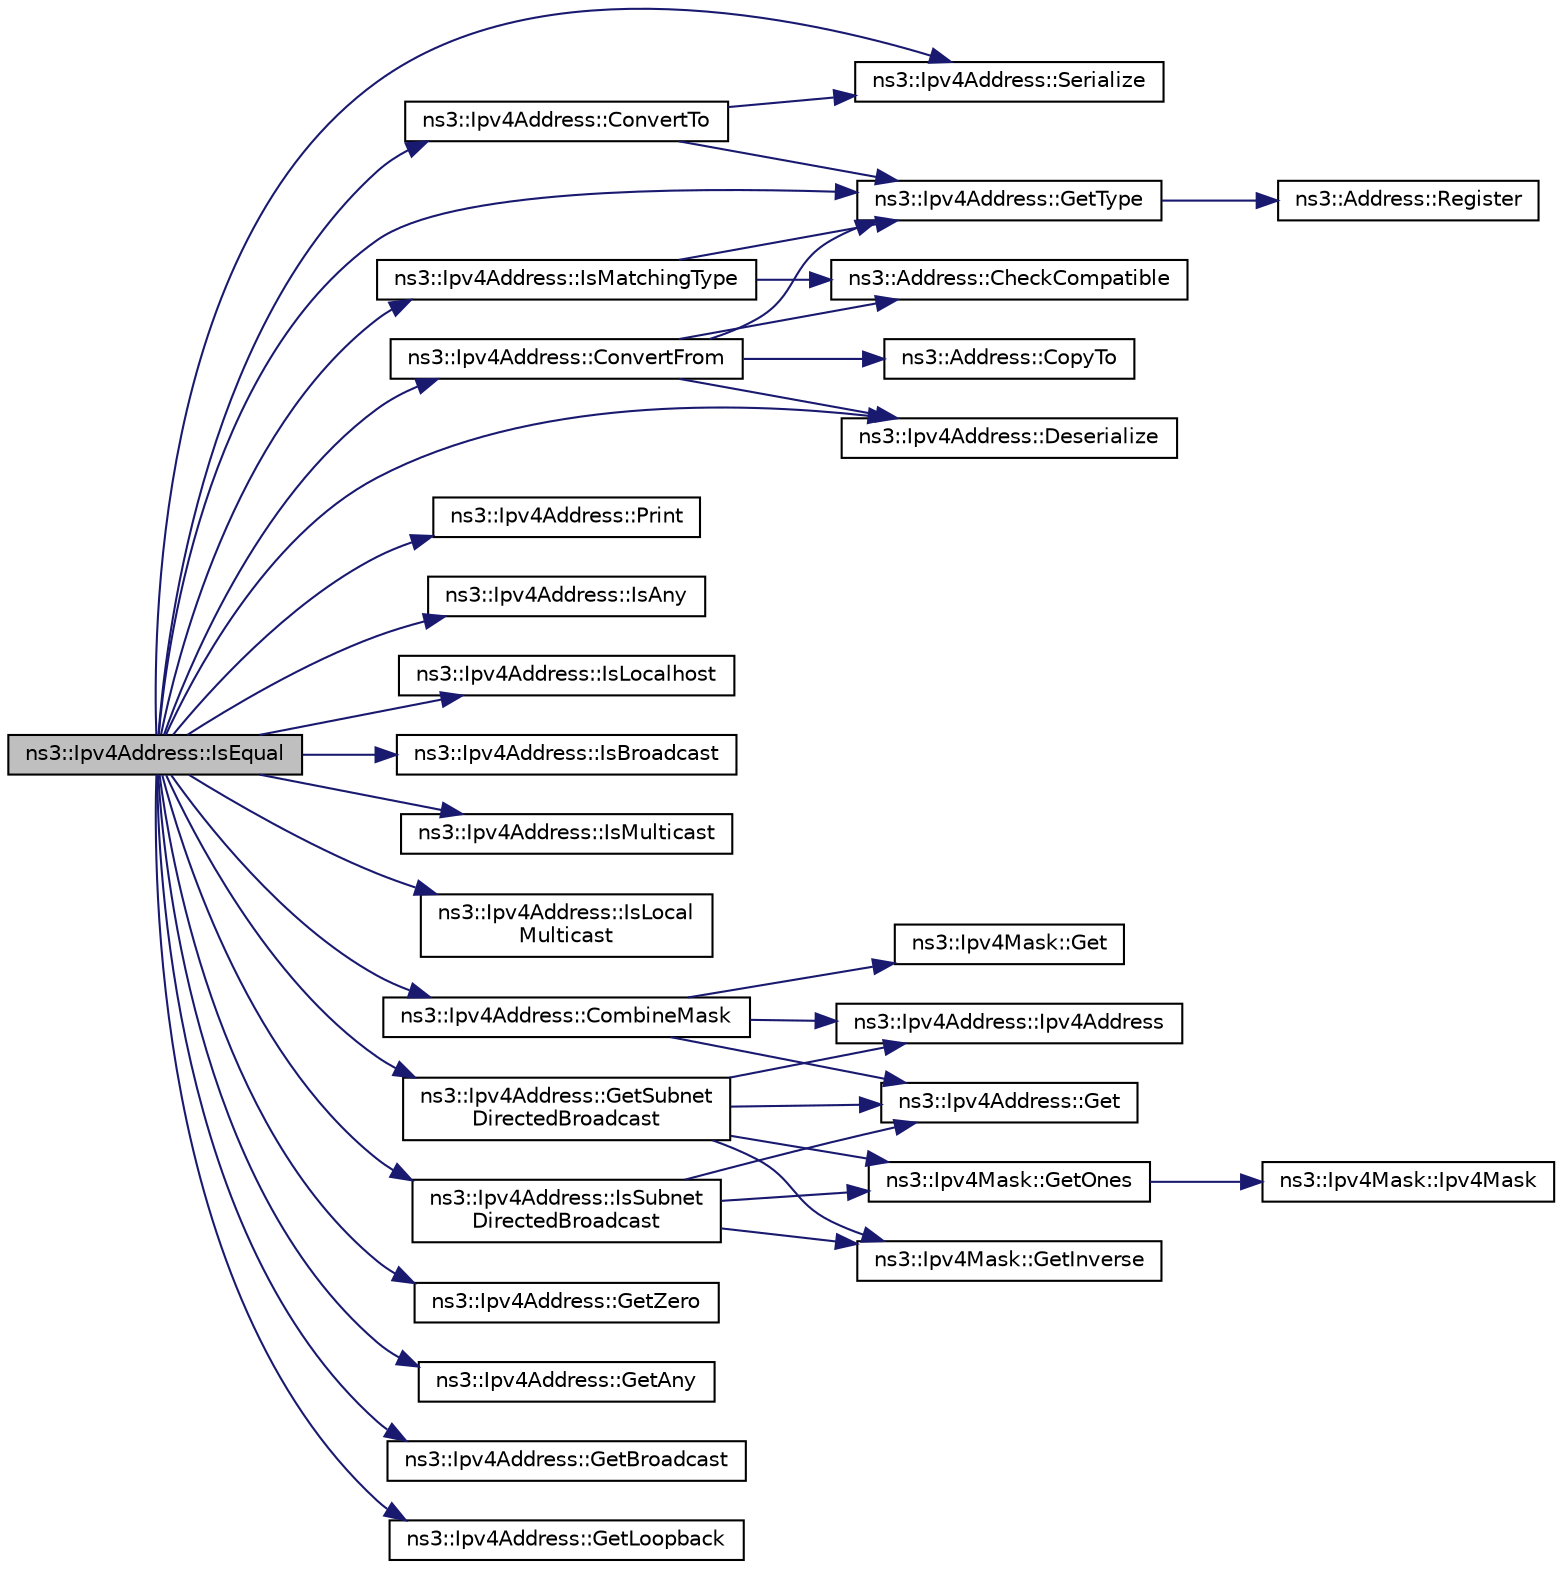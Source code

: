 digraph "ns3::Ipv4Address::IsEqual"
{
  edge [fontname="Helvetica",fontsize="10",labelfontname="Helvetica",labelfontsize="10"];
  node [fontname="Helvetica",fontsize="10",shape=record];
  rankdir="LR";
  Node1 [label="ns3::Ipv4Address::IsEqual",height=0.2,width=0.4,color="black", fillcolor="grey75", style="filled", fontcolor="black"];
  Node1 -> Node2 [color="midnightblue",fontsize="10",style="solid"];
  Node2 [label="ns3::Ipv4Address::Serialize",height=0.2,width=0.4,color="black", fillcolor="white", style="filled",URL="$de/d55/classns3_1_1Ipv4Address.html#afa8e7c9d7347c91dfcf5dab3f4a71a2b"];
  Node1 -> Node3 [color="midnightblue",fontsize="10",style="solid"];
  Node3 [label="ns3::Ipv4Address::Deserialize",height=0.2,width=0.4,color="black", fillcolor="white", style="filled",URL="$de/d55/classns3_1_1Ipv4Address.html#ac6e205258d95465ce51c148e51590760"];
  Node1 -> Node4 [color="midnightblue",fontsize="10",style="solid"];
  Node4 [label="ns3::Ipv4Address::Print",height=0.2,width=0.4,color="black", fillcolor="white", style="filled",URL="$de/d55/classns3_1_1Ipv4Address.html#aa1eb6e1e4a2ab0c24a9c371dcefdb766",tooltip="Print this address to the given output stream. "];
  Node1 -> Node5 [color="midnightblue",fontsize="10",style="solid"];
  Node5 [label="ns3::Ipv4Address::IsAny",height=0.2,width=0.4,color="black", fillcolor="white", style="filled",URL="$de/d55/classns3_1_1Ipv4Address.html#a7bc77c0c478220dca4b9a6f5eb25f94a"];
  Node1 -> Node6 [color="midnightblue",fontsize="10",style="solid"];
  Node6 [label="ns3::Ipv4Address::IsLocalhost",height=0.2,width=0.4,color="black", fillcolor="white", style="filled",URL="$de/d55/classns3_1_1Ipv4Address.html#acd7dcbde35cf301876c9a5244ac3795c"];
  Node1 -> Node7 [color="midnightblue",fontsize="10",style="solid"];
  Node7 [label="ns3::Ipv4Address::IsBroadcast",height=0.2,width=0.4,color="black", fillcolor="white", style="filled",URL="$de/d55/classns3_1_1Ipv4Address.html#acff8d940bf4cc9282cf67c75eb9d777f"];
  Node1 -> Node8 [color="midnightblue",fontsize="10",style="solid"];
  Node8 [label="ns3::Ipv4Address::IsMulticast",height=0.2,width=0.4,color="black", fillcolor="white", style="filled",URL="$de/d55/classns3_1_1Ipv4Address.html#a7dac4e93c61099b55ba711b137e31c77"];
  Node1 -> Node9 [color="midnightblue",fontsize="10",style="solid"];
  Node9 [label="ns3::Ipv4Address::IsLocal\lMulticast",height=0.2,width=0.4,color="black", fillcolor="white", style="filled",URL="$de/d55/classns3_1_1Ipv4Address.html#a1a072239d7be84f9a2a454f4f9647dc4"];
  Node1 -> Node10 [color="midnightblue",fontsize="10",style="solid"];
  Node10 [label="ns3::Ipv4Address::CombineMask",height=0.2,width=0.4,color="black", fillcolor="white", style="filled",URL="$de/d55/classns3_1_1Ipv4Address.html#abc9bf1629800f0809d97dfd8b5c38bc7",tooltip="Combine this address with a network mask. "];
  Node10 -> Node11 [color="midnightblue",fontsize="10",style="solid"];
  Node11 [label="ns3::Ipv4Address::Ipv4Address",height=0.2,width=0.4,color="black", fillcolor="white", style="filled",URL="$de/d55/classns3_1_1Ipv4Address.html#aaabb51dd481f4b6908afd72affc49b20"];
  Node10 -> Node12 [color="midnightblue",fontsize="10",style="solid"];
  Node12 [label="ns3::Ipv4Address::Get",height=0.2,width=0.4,color="black", fillcolor="white", style="filled",URL="$de/d55/classns3_1_1Ipv4Address.html#ae65810a69898982e927b83660d3bc4d8"];
  Node10 -> Node13 [color="midnightblue",fontsize="10",style="solid"];
  Node13 [label="ns3::Ipv4Mask::Get",height=0.2,width=0.4,color="black", fillcolor="white", style="filled",URL="$d5/df8/classns3_1_1Ipv4Mask.html#ac557d10d9807bbc022ed64e2b929b2db"];
  Node1 -> Node14 [color="midnightblue",fontsize="10",style="solid"];
  Node14 [label="ns3::Ipv4Address::GetSubnet\lDirectedBroadcast",height=0.2,width=0.4,color="black", fillcolor="white", style="filled",URL="$de/d55/classns3_1_1Ipv4Address.html#a685b27840c2d37f623c99ac2ad6f756c",tooltip="Generate subnet-directed broadcast address corresponding to mask. "];
  Node14 -> Node15 [color="midnightblue",fontsize="10",style="solid"];
  Node15 [label="ns3::Ipv4Mask::GetOnes",height=0.2,width=0.4,color="black", fillcolor="white", style="filled",URL="$d5/df8/classns3_1_1Ipv4Mask.html#af712cbdf28c039025d4aa45fa7e243dd"];
  Node15 -> Node16 [color="midnightblue",fontsize="10",style="solid"];
  Node16 [label="ns3::Ipv4Mask::Ipv4Mask",height=0.2,width=0.4,color="black", fillcolor="white", style="filled",URL="$d5/df8/classns3_1_1Ipv4Mask.html#a4f877fcb3423f63debab168c83213627"];
  Node14 -> Node11 [color="midnightblue",fontsize="10",style="solid"];
  Node14 -> Node12 [color="midnightblue",fontsize="10",style="solid"];
  Node14 -> Node17 [color="midnightblue",fontsize="10",style="solid"];
  Node17 [label="ns3::Ipv4Mask::GetInverse",height=0.2,width=0.4,color="black", fillcolor="white", style="filled",URL="$d5/df8/classns3_1_1Ipv4Mask.html#a80eff325becf2f5d3b3ecd77e3ff33fd",tooltip="Return the inverse mask in host order. "];
  Node1 -> Node18 [color="midnightblue",fontsize="10",style="solid"];
  Node18 [label="ns3::Ipv4Address::IsSubnet\lDirectedBroadcast",height=0.2,width=0.4,color="black", fillcolor="white", style="filled",URL="$de/d55/classns3_1_1Ipv4Address.html#a7ffcabe8733abc82ed0ff1ff40e6b4a7",tooltip="Generate subnet-directed broadcast address corresponding to mask. "];
  Node18 -> Node15 [color="midnightblue",fontsize="10",style="solid"];
  Node18 -> Node12 [color="midnightblue",fontsize="10",style="solid"];
  Node18 -> Node17 [color="midnightblue",fontsize="10",style="solid"];
  Node1 -> Node19 [color="midnightblue",fontsize="10",style="solid"];
  Node19 [label="ns3::Ipv4Address::IsMatchingType",height=0.2,width=0.4,color="black", fillcolor="white", style="filled",URL="$de/d55/classns3_1_1Ipv4Address.html#a7129db5e08739783b300976d28c0ced3"];
  Node19 -> Node20 [color="midnightblue",fontsize="10",style="solid"];
  Node20 [label="ns3::Address::CheckCompatible",height=0.2,width=0.4,color="black", fillcolor="white", style="filled",URL="$d2/d5f/classns3_1_1Address.html#a38688466338cf075e21fe45f7207c51f"];
  Node19 -> Node21 [color="midnightblue",fontsize="10",style="solid"];
  Node21 [label="ns3::Ipv4Address::GetType",height=0.2,width=0.4,color="black", fillcolor="white", style="filled",URL="$de/d55/classns3_1_1Ipv4Address.html#a2553c778aff2c45c06f03d520cf2a102",tooltip="Get the underlying address type (automatically assigned). "];
  Node21 -> Node22 [color="midnightblue",fontsize="10",style="solid"];
  Node22 [label="ns3::Address::Register",height=0.2,width=0.4,color="black", fillcolor="white", style="filled",URL="$d2/d5f/classns3_1_1Address.html#a75d239c79bb3c39d64a8db4f2d3d9b20"];
  Node1 -> Node23 [color="midnightblue",fontsize="10",style="solid"];
  Node23 [label="ns3::Ipv4Address::ConvertFrom",height=0.2,width=0.4,color="black", fillcolor="white", style="filled",URL="$de/d55/classns3_1_1Ipv4Address.html#a5fd4a8f0f7bb75e35dad3d401ef4cbc1"];
  Node23 -> Node20 [color="midnightblue",fontsize="10",style="solid"];
  Node23 -> Node21 [color="midnightblue",fontsize="10",style="solid"];
  Node23 -> Node24 [color="midnightblue",fontsize="10",style="solid"];
  Node24 [label="ns3::Address::CopyTo",height=0.2,width=0.4,color="black", fillcolor="white", style="filled",URL="$d2/d5f/classns3_1_1Address.html#a6d2f5089f145dc5ce1e20abc263d511d",tooltip="Copy the address bytes into a buffer. "];
  Node23 -> Node3 [color="midnightblue",fontsize="10",style="solid"];
  Node1 -> Node25 [color="midnightblue",fontsize="10",style="solid"];
  Node25 [label="ns3::Ipv4Address::GetZero",height=0.2,width=0.4,color="black", fillcolor="white", style="filled",URL="$de/d55/classns3_1_1Ipv4Address.html#aeeb1c76b35d4ab612fda7bc51e99c5db"];
  Node1 -> Node26 [color="midnightblue",fontsize="10",style="solid"];
  Node26 [label="ns3::Ipv4Address::GetAny",height=0.2,width=0.4,color="black", fillcolor="white", style="filled",URL="$de/d55/classns3_1_1Ipv4Address.html#a7a39b330c8e701183a411d5779fca1a4"];
  Node1 -> Node27 [color="midnightblue",fontsize="10",style="solid"];
  Node27 [label="ns3::Ipv4Address::GetBroadcast",height=0.2,width=0.4,color="black", fillcolor="white", style="filled",URL="$de/d55/classns3_1_1Ipv4Address.html#a548e1456ecb8d7d9456e54dacf0e5c7d"];
  Node1 -> Node28 [color="midnightblue",fontsize="10",style="solid"];
  Node28 [label="ns3::Ipv4Address::GetLoopback",height=0.2,width=0.4,color="black", fillcolor="white", style="filled",URL="$de/d55/classns3_1_1Ipv4Address.html#a583a93499e0d947439794d7bd0c6366d"];
  Node1 -> Node29 [color="midnightblue",fontsize="10",style="solid"];
  Node29 [label="ns3::Ipv4Address::ConvertTo",height=0.2,width=0.4,color="black", fillcolor="white", style="filled",URL="$de/d55/classns3_1_1Ipv4Address.html#a3eeb1856daf343d08c7f3cb9e116722e",tooltip="Convert to an Address type. "];
  Node29 -> Node2 [color="midnightblue",fontsize="10",style="solid"];
  Node29 -> Node21 [color="midnightblue",fontsize="10",style="solid"];
  Node1 -> Node21 [color="midnightblue",fontsize="10",style="solid"];
}
